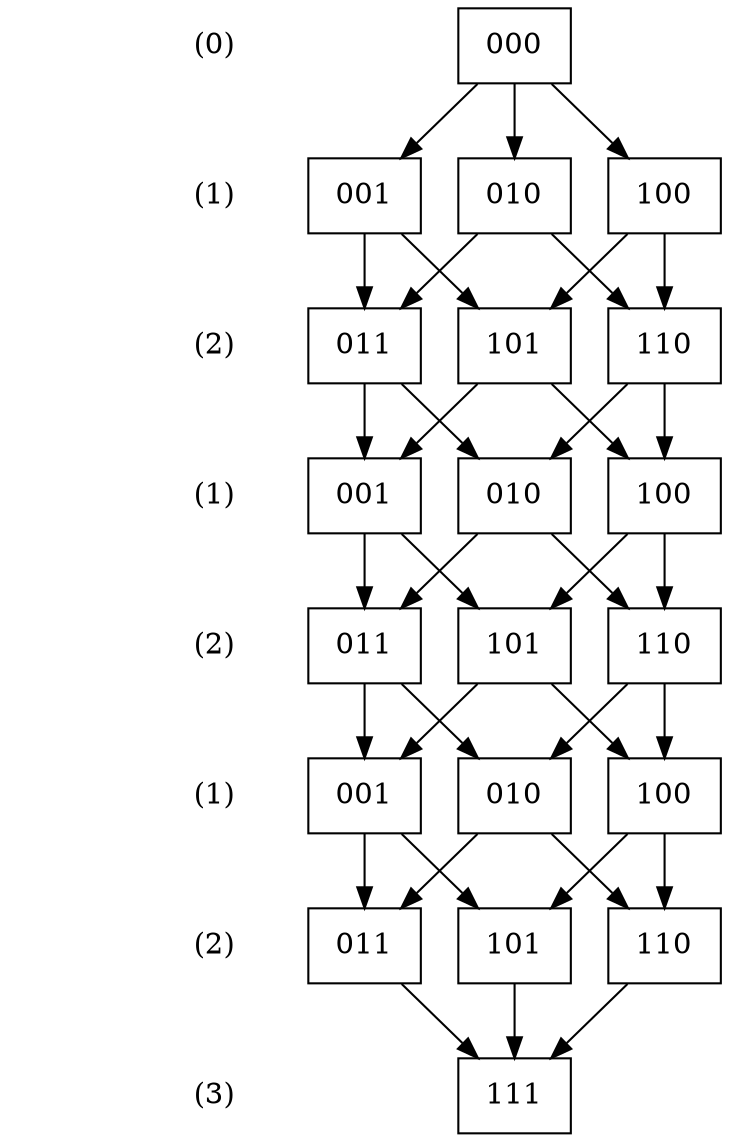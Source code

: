 /*
    dot -T pdf optimal_3.dot -o optimal_3.pdf
*/

digraph optimal_3 {

	node [shape=plaintext]

	/* ranks */

	"rank0" [label="0"]
	"rank1" [label="1"]
	"rank2" [label="2"]
	"rank3" [label="3"]
	"rank4" [label="4"]
	"rank5" [label="5"]
	"rank6" [label="6"]
	"rank7" [label="7"]

	"size0" [label="(0)"]
	"size1" [label="(1)"]
	"size2" [label="(2)"]
	"size3" [label="(1)"]
	"size4" [label="(2)"]
	"size5" [label="(1)"]
	"size6" [label="(2)"]
	"size7" [label="(3)"]

	edge [style=invis]

	"size0" -> "size1" -> "size2" -> "size3" -> "size4"
		-> "size5" -> "size6" -> "size7"

	edge [style=solid]
	node [shape=box]

	{rank=same; "rank0" [style=invis];
		000
	}

	{rank=same; "rank1" [style=invis];
		001
		010
		100
	}

	000->001; 000->010; 000->100;

	{rank=same; "rank2" [style=invis];
		011
		101
		011
		110
		101
		110
	}

	001->011; 001->101;
	010->011; 010->110;
	100->101; 100->110;

	{rank=same; "rank3" [style=invis];
		"001a" [label="001"];
		"010a" [label="010"];
		"100a" [label="100"]
	}

	011->"001a"; 011->"010a";
	110->"010a"; 110->"100a";
	101->"100a"; 101->"001a";

	{rank=same; "rank4" [style=invis];
		"101b" [label="101"];
		"011b" [label="011"];
		"110b" [label="110"];
		"011b" [label="011"];
		"110b" [label="110"];
		"101b" [label="101"];
	}

	"001a"->"101b"; "001a"->"011b";
	"010a"->"110b"; "010a"->"011b";
	"100a"->"101b"; "100a"->"110b";

	{rank=same; "rank5" [style=invis]
		"001c" [label="001"];
		"010c" [label="010"];
		"001c" [label="001"];
		"100c" [label="100"];
		"010c" [label="010"];
		"100c" [label="100"];
	}

	"011b"->"001c"; "011b"->"010c";
	"101b"->"001c"; "101b"->"100c";
	"110b"->"010c"; "110b"->"100c";

	{rank=same; "rank6" [style=invis];
		"101d" [label="101"];
		"011d" [label="011"];
		"110d" [label="110"];
		"011d" [label="011"];
		"110d" [label="110"];
		"101d" [label="101"];
	}

	"001c"->"101d"; "001c"->"011d";
	"010c"->"110d"; "010c"->"011d";
	"100c"->"110d"; "100c"->"101d";

	{rank=same; "rank7" [style=invis];
		111
	}

	"101d"->111;
	"011d"->111;
	"110d"->111;
}

